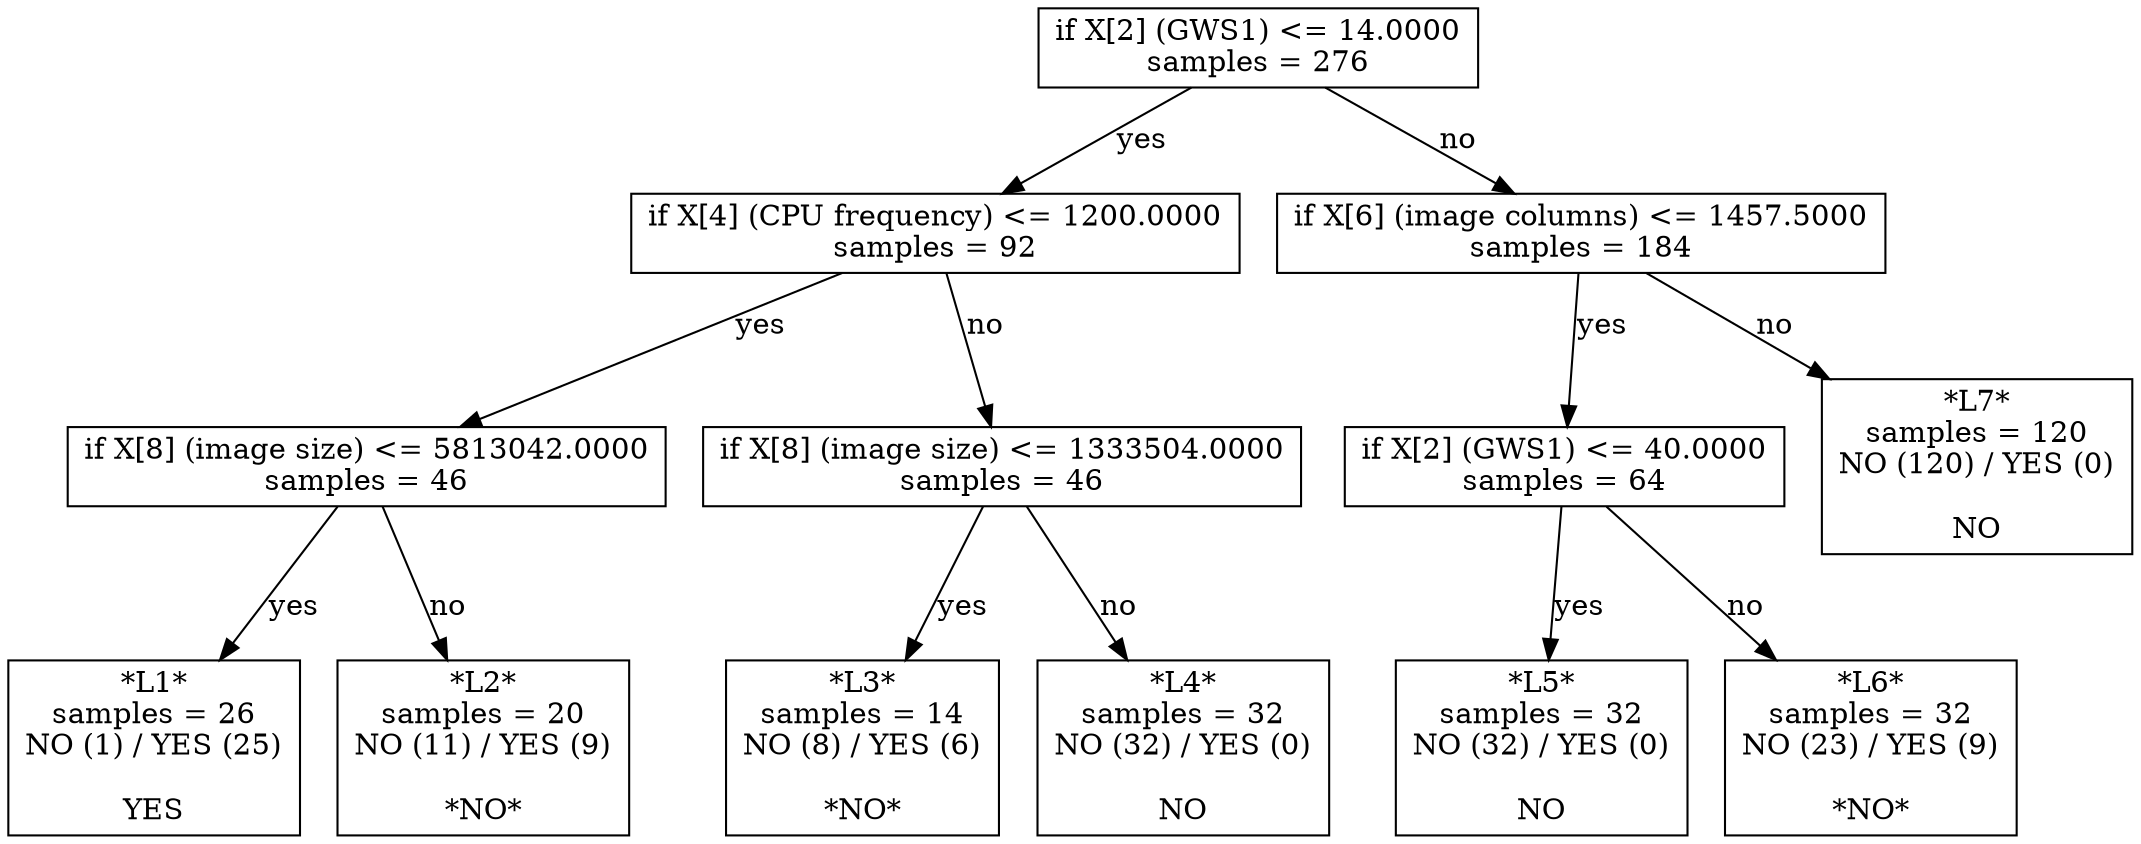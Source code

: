 digraph Tree {
0 [label="if X[2] (GWS1) <= 14.0000\nsamples = 276", shape="box"] ;
1 [label="if X[4] (CPU frequency) <= 1200.0000\nsamples = 92", shape="box"] ;
0 -> 1 [label="yes"];
2 [label="if X[8] (image size) <= 5813042.0000\nsamples = 46", shape="box"] ;
1 -> 2 [label="yes"];
3 [label="*L1*\nsamples = 26\nNO (1) / YES (25)\n\nYES", shape="box"] ;
2 -> 3 [label="yes"];
4 [label="*L2*\nsamples = 20\nNO (11) / YES (9)\n\n*NO*", shape="box"] ;
2 -> 4 [label="no"];
5 [label="if X[8] (image size) <= 1333504.0000\nsamples = 46", shape="box"] ;
1 -> 5 [label="no"];
6 [label="*L3*\nsamples = 14\nNO (8) / YES (6)\n\n*NO*", shape="box"] ;
5 -> 6 [label="yes"];
7 [label="*L4*\nsamples = 32\nNO (32) / YES (0)\n\nNO", shape="box"] ;
5 -> 7 [label="no"];
8 [label="if X[6] (image columns) <= 1457.5000\nsamples = 184", shape="box"] ;
0 -> 8 [label="no"];
9 [label="if X[2] (GWS1) <= 40.0000\nsamples = 64", shape="box"] ;
8 -> 9 [label="yes"];
10 [label="*L5*\nsamples = 32\nNO (32) / YES (0)\n\nNO", shape="box"] ;
9 -> 10 [label="yes"];
11 [label="*L6*\nsamples = 32\nNO (23) / YES (9)\n\n*NO*", shape="box"] ;
9 -> 11 [label="no"];
12 [label="*L7*\nsamples = 120\nNO (120) / YES (0)\n\nNO", shape="box"] ;
8 -> 12 [label="no"];
}
